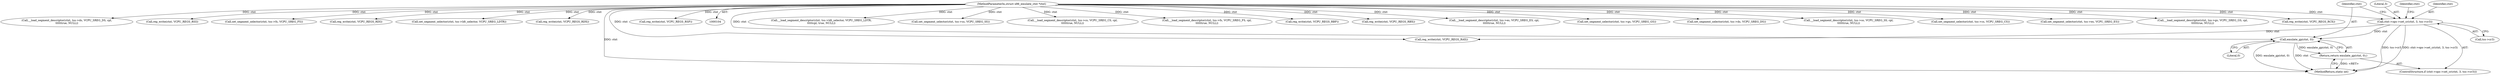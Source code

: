 digraph "0_linux_d1442d85cc30ea75f7d399474ca738e0bc96f715_5@pointer" {
"1000118" [label="(Call,emulate_gp(ctxt, 0))"];
"1000111" [label="(Call,ctxt->ops->set_cr(ctxt, 3, tss->cr3))"];
"1000105" [label="(MethodParameterIn,struct x86_emulate_ctxt *ctxt)"];
"1000117" [label="(Return,return emulate_gp(ctxt, 0);)"];
"1000274" [label="(Call,__load_segment_descriptor(ctxt, tss->ldt_selector, VCPU_SREG_LDTR,\n\t\t\t\t\tcpl, true, NULL))"];
"1000111" [label="(Call,ctxt->ops->set_cr(ctxt, 3, tss->cr3))"];
"1000117" [label="(Return,return emulate_gp(ctxt, 0);)"];
"1000219" [label="(Call,set_segment_selector(ctxt, tss->ss, VCPU_SREG_SS))"];
"1000308" [label="(Call,__load_segment_descriptor(ctxt, tss->cs, VCPU_SREG_CS, cpl,\n\t\t\t\t\ttrue, NULL))"];
"1000359" [label="(Call,__load_segment_descriptor(ctxt, tss->fs, VCPU_SREG_FS, cpl,\n\t\t\t\t\ttrue, NULL))"];
"1000179" [label="(Call,reg_write(ctxt, VCPU_REGS_RBP))"];
"1000163" [label="(Call,reg_write(ctxt, VCPU_REGS_RBX))"];
"1000291" [label="(Call,__load_segment_descriptor(ctxt, tss->es, VCPU_SREG_ES, cpl,\n\t\t\t\t\ttrue, NULL))"];
"1000114" [label="(Call,tss->cr3)"];
"1000237" [label="(Call,set_segment_selector(ctxt, tss->gs, VCPU_SREG_GS))"];
"1000120" [label="(Literal,0)"];
"1000110" [label="(ControlStructure,if (ctxt->ops->set_cr(ctxt, 3, tss->cr3)))"];
"1000225" [label="(Call,set_segment_selector(ctxt, tss->ds, VCPU_SREG_DS))"];
"1000325" [label="(Call,__load_segment_descriptor(ctxt, tss->ss, VCPU_SREG_SS, cpl,\n\t\t\t\t\ttrue, NULL))"];
"1000119" [label="(Identifier,ctxt)"];
"1000213" [label="(Call,set_segment_selector(ctxt, tss->cs, VCPU_SREG_CS))"];
"1000118" [label="(Call,emulate_gp(ctxt, 0))"];
"1000113" [label="(Literal,3)"];
"1000207" [label="(Call,set_segment_selector(ctxt, tss->es, VCPU_SREG_ES))"];
"1000123" [label="(Identifier,ctxt)"];
"1000376" [label="(Call,__load_segment_descriptor(ctxt, tss->gs, VCPU_SREG_GS, cpl,\n\t\t\t\t\ttrue, NULL))"];
"1000147" [label="(Call,reg_write(ctxt, VCPU_REGS_RCX))"];
"1000342" [label="(Call,__load_segment_descriptor(ctxt, tss->ds, VCPU_SREG_DS, cpl,\n\t\t\t\t\ttrue, NULL))"];
"1000187" [label="(Call,reg_write(ctxt, VCPU_REGS_RSI))"];
"1000112" [label="(Identifier,ctxt)"];
"1000231" [label="(Call,set_segment_selector(ctxt, tss->fs, VCPU_SREG_FS))"];
"1000195" [label="(Call,reg_write(ctxt, VCPU_REGS_RDI))"];
"1000201" [label="(Call,set_segment_selector(ctxt, tss->ldt_selector, VCPU_SREG_LDTR))"];
"1000155" [label="(Call,reg_write(ctxt, VCPU_REGS_RDX))"];
"1000393" [label="(MethodReturn,static int)"];
"1000139" [label="(Call,reg_write(ctxt, VCPU_REGS_RAX))"];
"1000171" [label="(Call,reg_write(ctxt, VCPU_REGS_RSP))"];
"1000105" [label="(MethodParameterIn,struct x86_emulate_ctxt *ctxt)"];
"1000118" -> "1000117"  [label="AST: "];
"1000118" -> "1000120"  [label="CFG: "];
"1000119" -> "1000118"  [label="AST: "];
"1000120" -> "1000118"  [label="AST: "];
"1000117" -> "1000118"  [label="CFG: "];
"1000118" -> "1000393"  [label="DDG: emulate_gp(ctxt, 0)"];
"1000118" -> "1000393"  [label="DDG: ctxt"];
"1000118" -> "1000117"  [label="DDG: emulate_gp(ctxt, 0)"];
"1000111" -> "1000118"  [label="DDG: ctxt"];
"1000105" -> "1000118"  [label="DDG: ctxt"];
"1000111" -> "1000110"  [label="AST: "];
"1000111" -> "1000114"  [label="CFG: "];
"1000112" -> "1000111"  [label="AST: "];
"1000113" -> "1000111"  [label="AST: "];
"1000114" -> "1000111"  [label="AST: "];
"1000119" -> "1000111"  [label="CFG: "];
"1000123" -> "1000111"  [label="CFG: "];
"1000111" -> "1000393"  [label="DDG: tss->cr3"];
"1000111" -> "1000393"  [label="DDG: ctxt->ops->set_cr(ctxt, 3, tss->cr3)"];
"1000105" -> "1000111"  [label="DDG: ctxt"];
"1000111" -> "1000139"  [label="DDG: ctxt"];
"1000105" -> "1000104"  [label="AST: "];
"1000105" -> "1000393"  [label="DDG: ctxt"];
"1000105" -> "1000139"  [label="DDG: ctxt"];
"1000105" -> "1000147"  [label="DDG: ctxt"];
"1000105" -> "1000155"  [label="DDG: ctxt"];
"1000105" -> "1000163"  [label="DDG: ctxt"];
"1000105" -> "1000171"  [label="DDG: ctxt"];
"1000105" -> "1000179"  [label="DDG: ctxt"];
"1000105" -> "1000187"  [label="DDG: ctxt"];
"1000105" -> "1000195"  [label="DDG: ctxt"];
"1000105" -> "1000201"  [label="DDG: ctxt"];
"1000105" -> "1000207"  [label="DDG: ctxt"];
"1000105" -> "1000213"  [label="DDG: ctxt"];
"1000105" -> "1000219"  [label="DDG: ctxt"];
"1000105" -> "1000225"  [label="DDG: ctxt"];
"1000105" -> "1000231"  [label="DDG: ctxt"];
"1000105" -> "1000237"  [label="DDG: ctxt"];
"1000105" -> "1000274"  [label="DDG: ctxt"];
"1000105" -> "1000291"  [label="DDG: ctxt"];
"1000105" -> "1000308"  [label="DDG: ctxt"];
"1000105" -> "1000325"  [label="DDG: ctxt"];
"1000105" -> "1000342"  [label="DDG: ctxt"];
"1000105" -> "1000359"  [label="DDG: ctxt"];
"1000105" -> "1000376"  [label="DDG: ctxt"];
"1000117" -> "1000110"  [label="AST: "];
"1000393" -> "1000117"  [label="CFG: "];
"1000117" -> "1000393"  [label="DDG: <RET>"];
}
